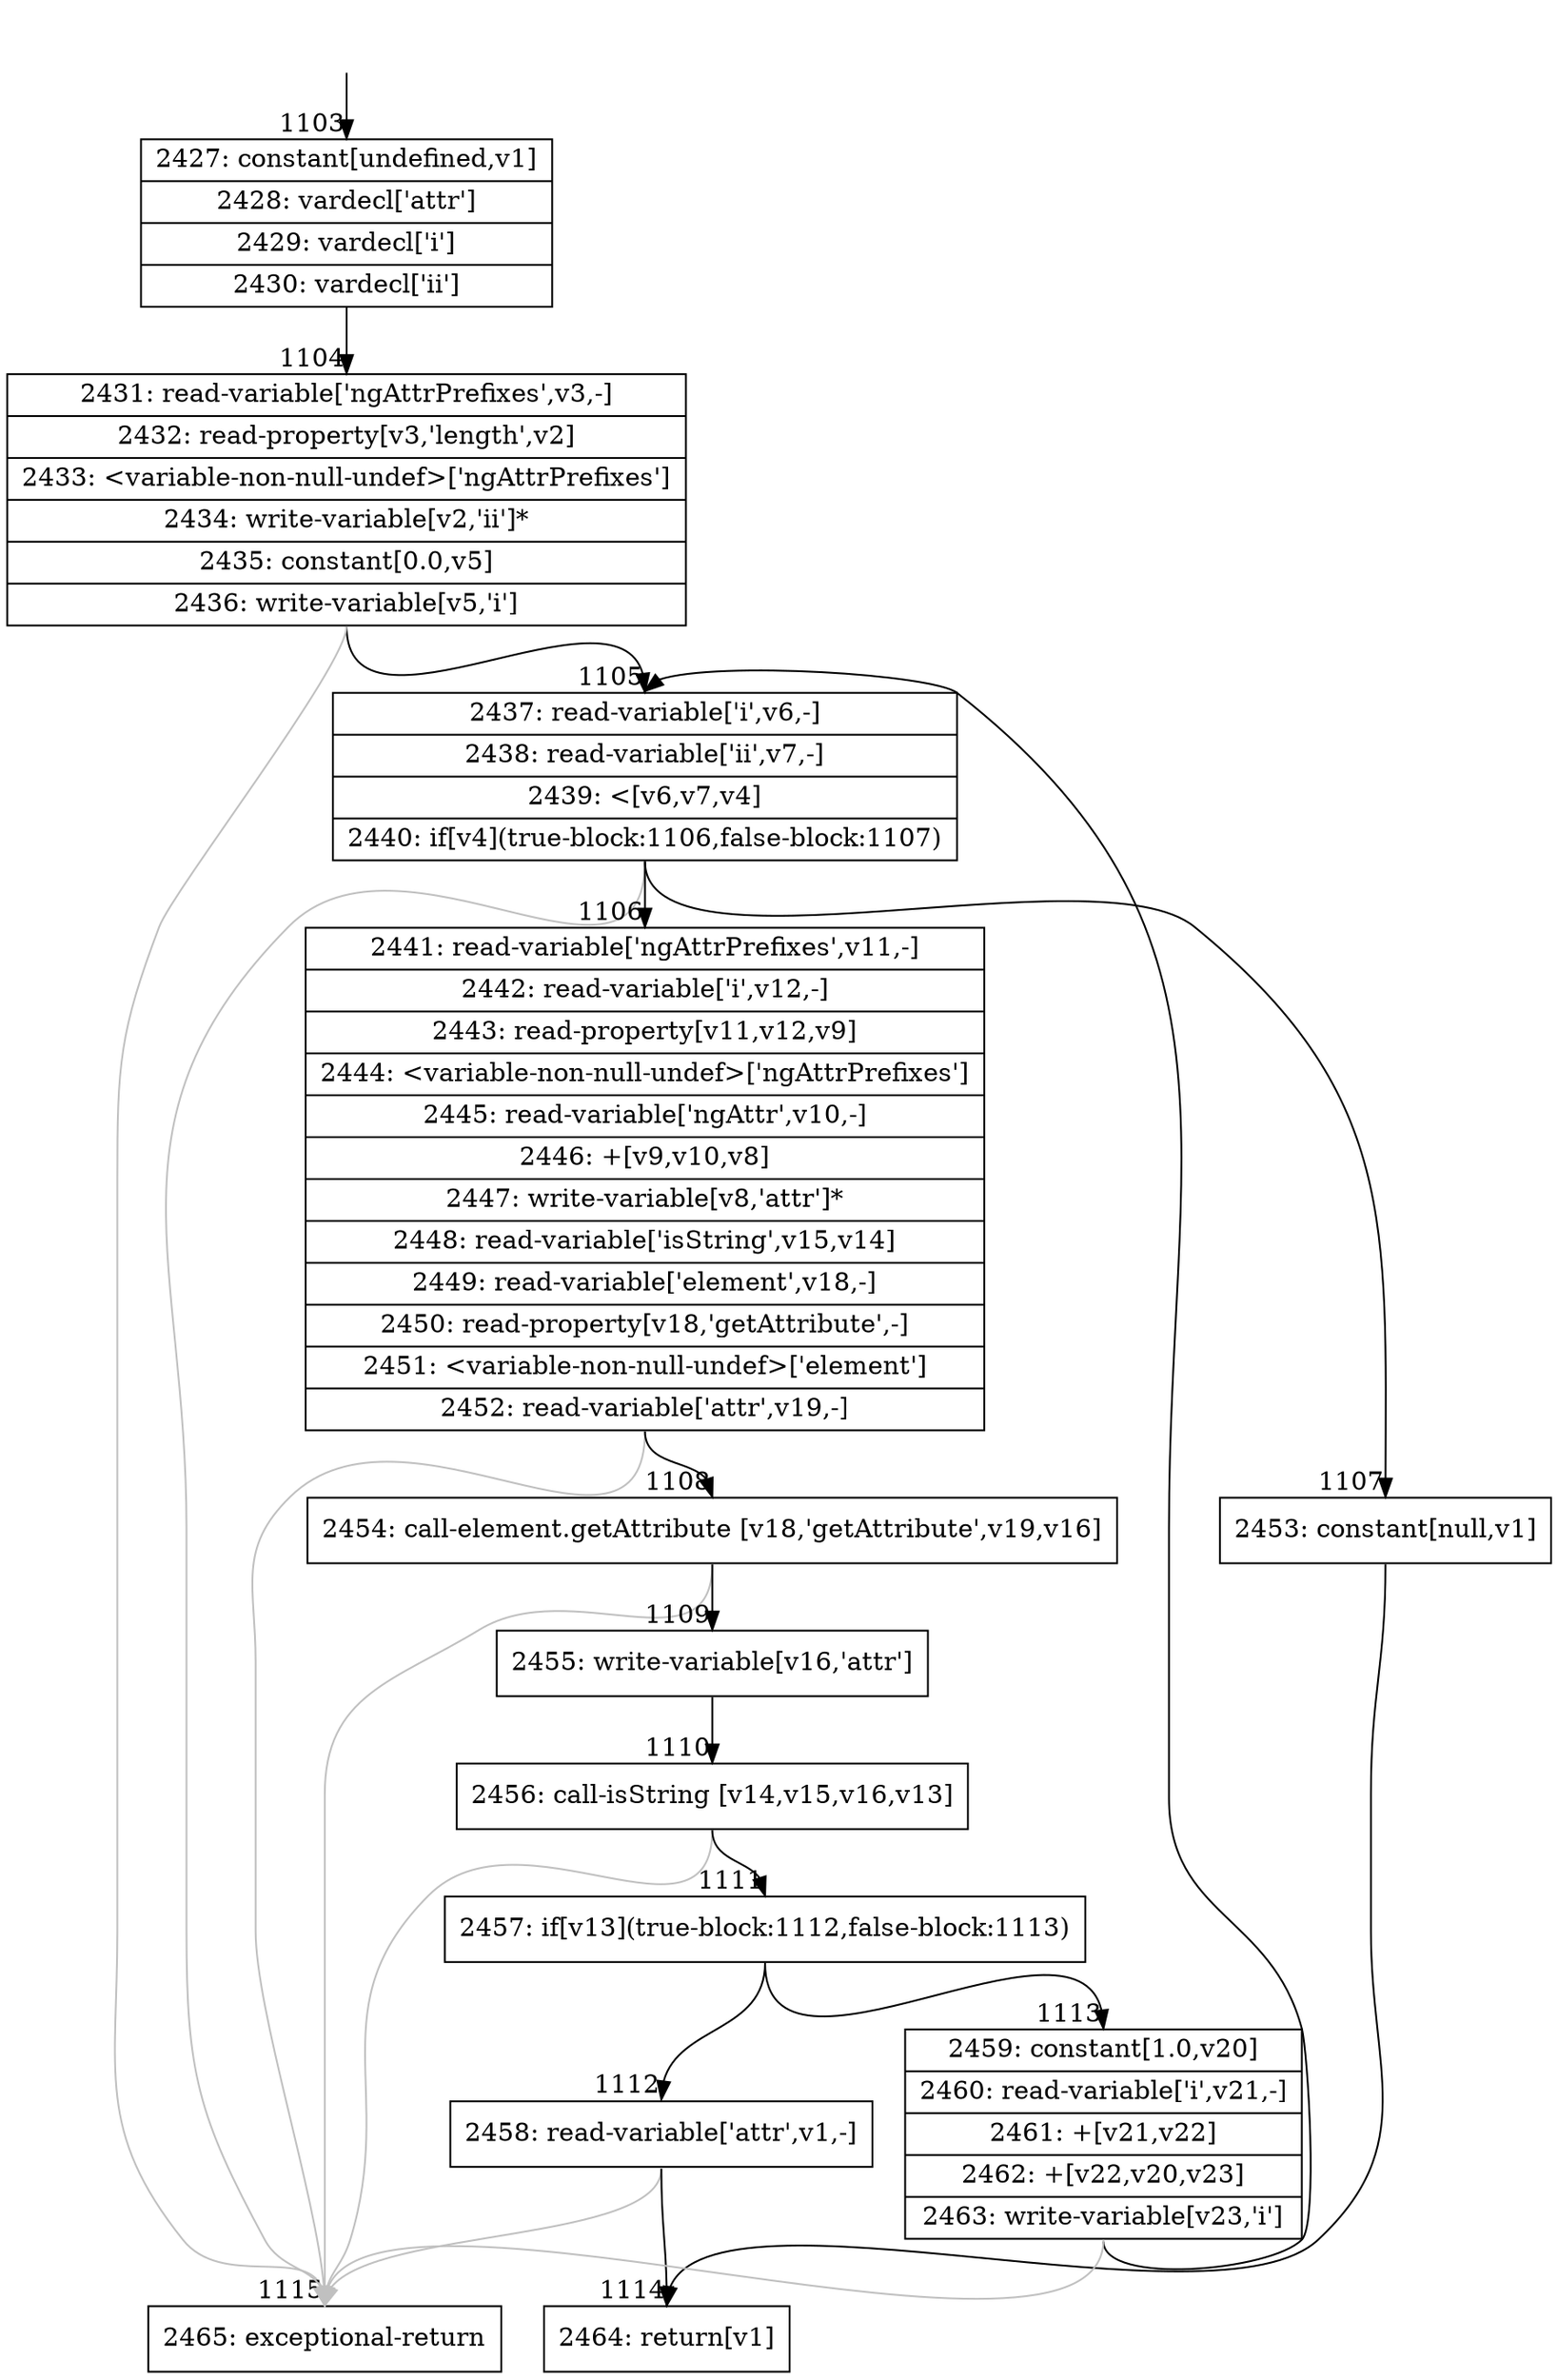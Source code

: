 digraph {
rankdir="TD"
BB_entry79[shape=none,label=""];
BB_entry79 -> BB1103 [tailport=s, headport=n, headlabel="    1103"]
BB1103 [shape=record label="{2427: constant[undefined,v1]|2428: vardecl['attr']|2429: vardecl['i']|2430: vardecl['ii']}" ] 
BB1103 -> BB1104 [tailport=s, headport=n, headlabel="      1104"]
BB1104 [shape=record label="{2431: read-variable['ngAttrPrefixes',v3,-]|2432: read-property[v3,'length',v2]|2433: \<variable-non-null-undef\>['ngAttrPrefixes']|2434: write-variable[v2,'ii']*|2435: constant[0.0,v5]|2436: write-variable[v5,'i']}" ] 
BB1104 -> BB1105 [tailport=s, headport=n, headlabel="      1105"]
BB1104 -> BB1115 [tailport=s, headport=n, color=gray, headlabel="      1115"]
BB1105 [shape=record label="{2437: read-variable['i',v6,-]|2438: read-variable['ii',v7,-]|2439: \<[v6,v7,v4]|2440: if[v4](true-block:1106,false-block:1107)}" ] 
BB1105 -> BB1106 [tailport=s, headport=n, headlabel="      1106"]
BB1105 -> BB1107 [tailport=s, headport=n, headlabel="      1107"]
BB1105 -> BB1115 [tailport=s, headport=n, color=gray]
BB1106 [shape=record label="{2441: read-variable['ngAttrPrefixes',v11,-]|2442: read-variable['i',v12,-]|2443: read-property[v11,v12,v9]|2444: \<variable-non-null-undef\>['ngAttrPrefixes']|2445: read-variable['ngAttr',v10,-]|2446: +[v9,v10,v8]|2447: write-variable[v8,'attr']*|2448: read-variable['isString',v15,v14]|2449: read-variable['element',v18,-]|2450: read-property[v18,'getAttribute',-]|2451: \<variable-non-null-undef\>['element']|2452: read-variable['attr',v19,-]}" ] 
BB1106 -> BB1108 [tailport=s, headport=n, headlabel="      1108"]
BB1106 -> BB1115 [tailport=s, headport=n, color=gray]
BB1107 [shape=record label="{2453: constant[null,v1]}" ] 
BB1107 -> BB1114 [tailport=s, headport=n, headlabel="      1114"]
BB1108 [shape=record label="{2454: call-element.getAttribute [v18,'getAttribute',v19,v16]}" ] 
BB1108 -> BB1109 [tailport=s, headport=n, headlabel="      1109"]
BB1108 -> BB1115 [tailport=s, headport=n, color=gray]
BB1109 [shape=record label="{2455: write-variable[v16,'attr']}" ] 
BB1109 -> BB1110 [tailport=s, headport=n, headlabel="      1110"]
BB1110 [shape=record label="{2456: call-isString [v14,v15,v16,v13]}" ] 
BB1110 -> BB1111 [tailport=s, headport=n, headlabel="      1111"]
BB1110 -> BB1115 [tailport=s, headport=n, color=gray]
BB1111 [shape=record label="{2457: if[v13](true-block:1112,false-block:1113)}" ] 
BB1111 -> BB1112 [tailport=s, headport=n, headlabel="      1112"]
BB1111 -> BB1113 [tailport=s, headport=n, headlabel="      1113"]
BB1112 [shape=record label="{2458: read-variable['attr',v1,-]}" ] 
BB1112 -> BB1114 [tailport=s, headport=n]
BB1112 -> BB1115 [tailport=s, headport=n, color=gray]
BB1113 [shape=record label="{2459: constant[1.0,v20]|2460: read-variable['i',v21,-]|2461: +[v21,v22]|2462: +[v22,v20,v23]|2463: write-variable[v23,'i']}" ] 
BB1113 -> BB1105 [tailport=s, headport=n]
BB1113 -> BB1115 [tailport=s, headport=n, color=gray]
BB1114 [shape=record label="{2464: return[v1]}" ] 
BB1115 [shape=record label="{2465: exceptional-return}" ] 
//#$~ 1390
}
